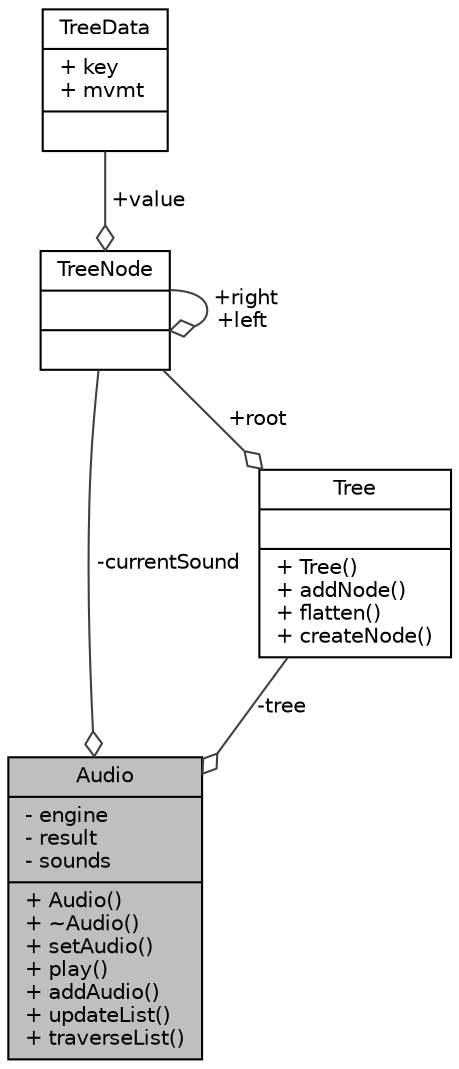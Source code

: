 digraph "Audio"
{
 // INTERACTIVE_SVG=YES
 // LATEX_PDF_SIZE
  edge [fontname="Helvetica",fontsize="10",labelfontname="Helvetica",labelfontsize="10"];
  node [fontname="Helvetica",fontsize="10",shape=record];
  Node1 [label="{Audio\n|- engine\l- result\l- sounds\l|+ Audio()\l+ ~Audio()\l+ setAudio()\l+ play()\l+ addAudio()\l+ updateList()\l+ traverseList()\l}",height=0.2,width=0.4,color="black", fillcolor="grey75", style="filled", fontcolor="black",tooltip=" "];
  Node2 -> Node1 [color="grey25",fontsize="10",style="solid",label=" -currentSound" ,arrowhead="odiamond",fontname="Helvetica"];
  Node2 [label="{TreeNode\n||}",height=0.2,width=0.4,color="black", fillcolor="white", style="filled",URL="$structTreeNode.html",tooltip=" "];
  Node2 -> Node2 [color="grey25",fontsize="10",style="solid",label=" +right\n+left" ,arrowhead="odiamond",fontname="Helvetica"];
  Node3 -> Node2 [color="grey25",fontsize="10",style="solid",label=" +value" ,arrowhead="odiamond",fontname="Helvetica"];
  Node3 [label="{TreeData\n|+ key\l+ mvmt\l|}",height=0.2,width=0.4,color="black", fillcolor="white", style="filled",URL="$structTreeData.html",tooltip=" "];
  Node4 -> Node1 [color="grey25",fontsize="10",style="solid",label=" -tree" ,arrowhead="odiamond",fontname="Helvetica"];
  Node4 [label="{Tree\n||+ Tree()\l+ addNode()\l+ flatten()\l+ createNode()\l}",height=0.2,width=0.4,color="black", fillcolor="white", style="filled",URL="$classTree.html",tooltip=" "];
  Node2 -> Node4 [color="grey25",fontsize="10",style="solid",label=" +root" ,arrowhead="odiamond",fontname="Helvetica"];
}

